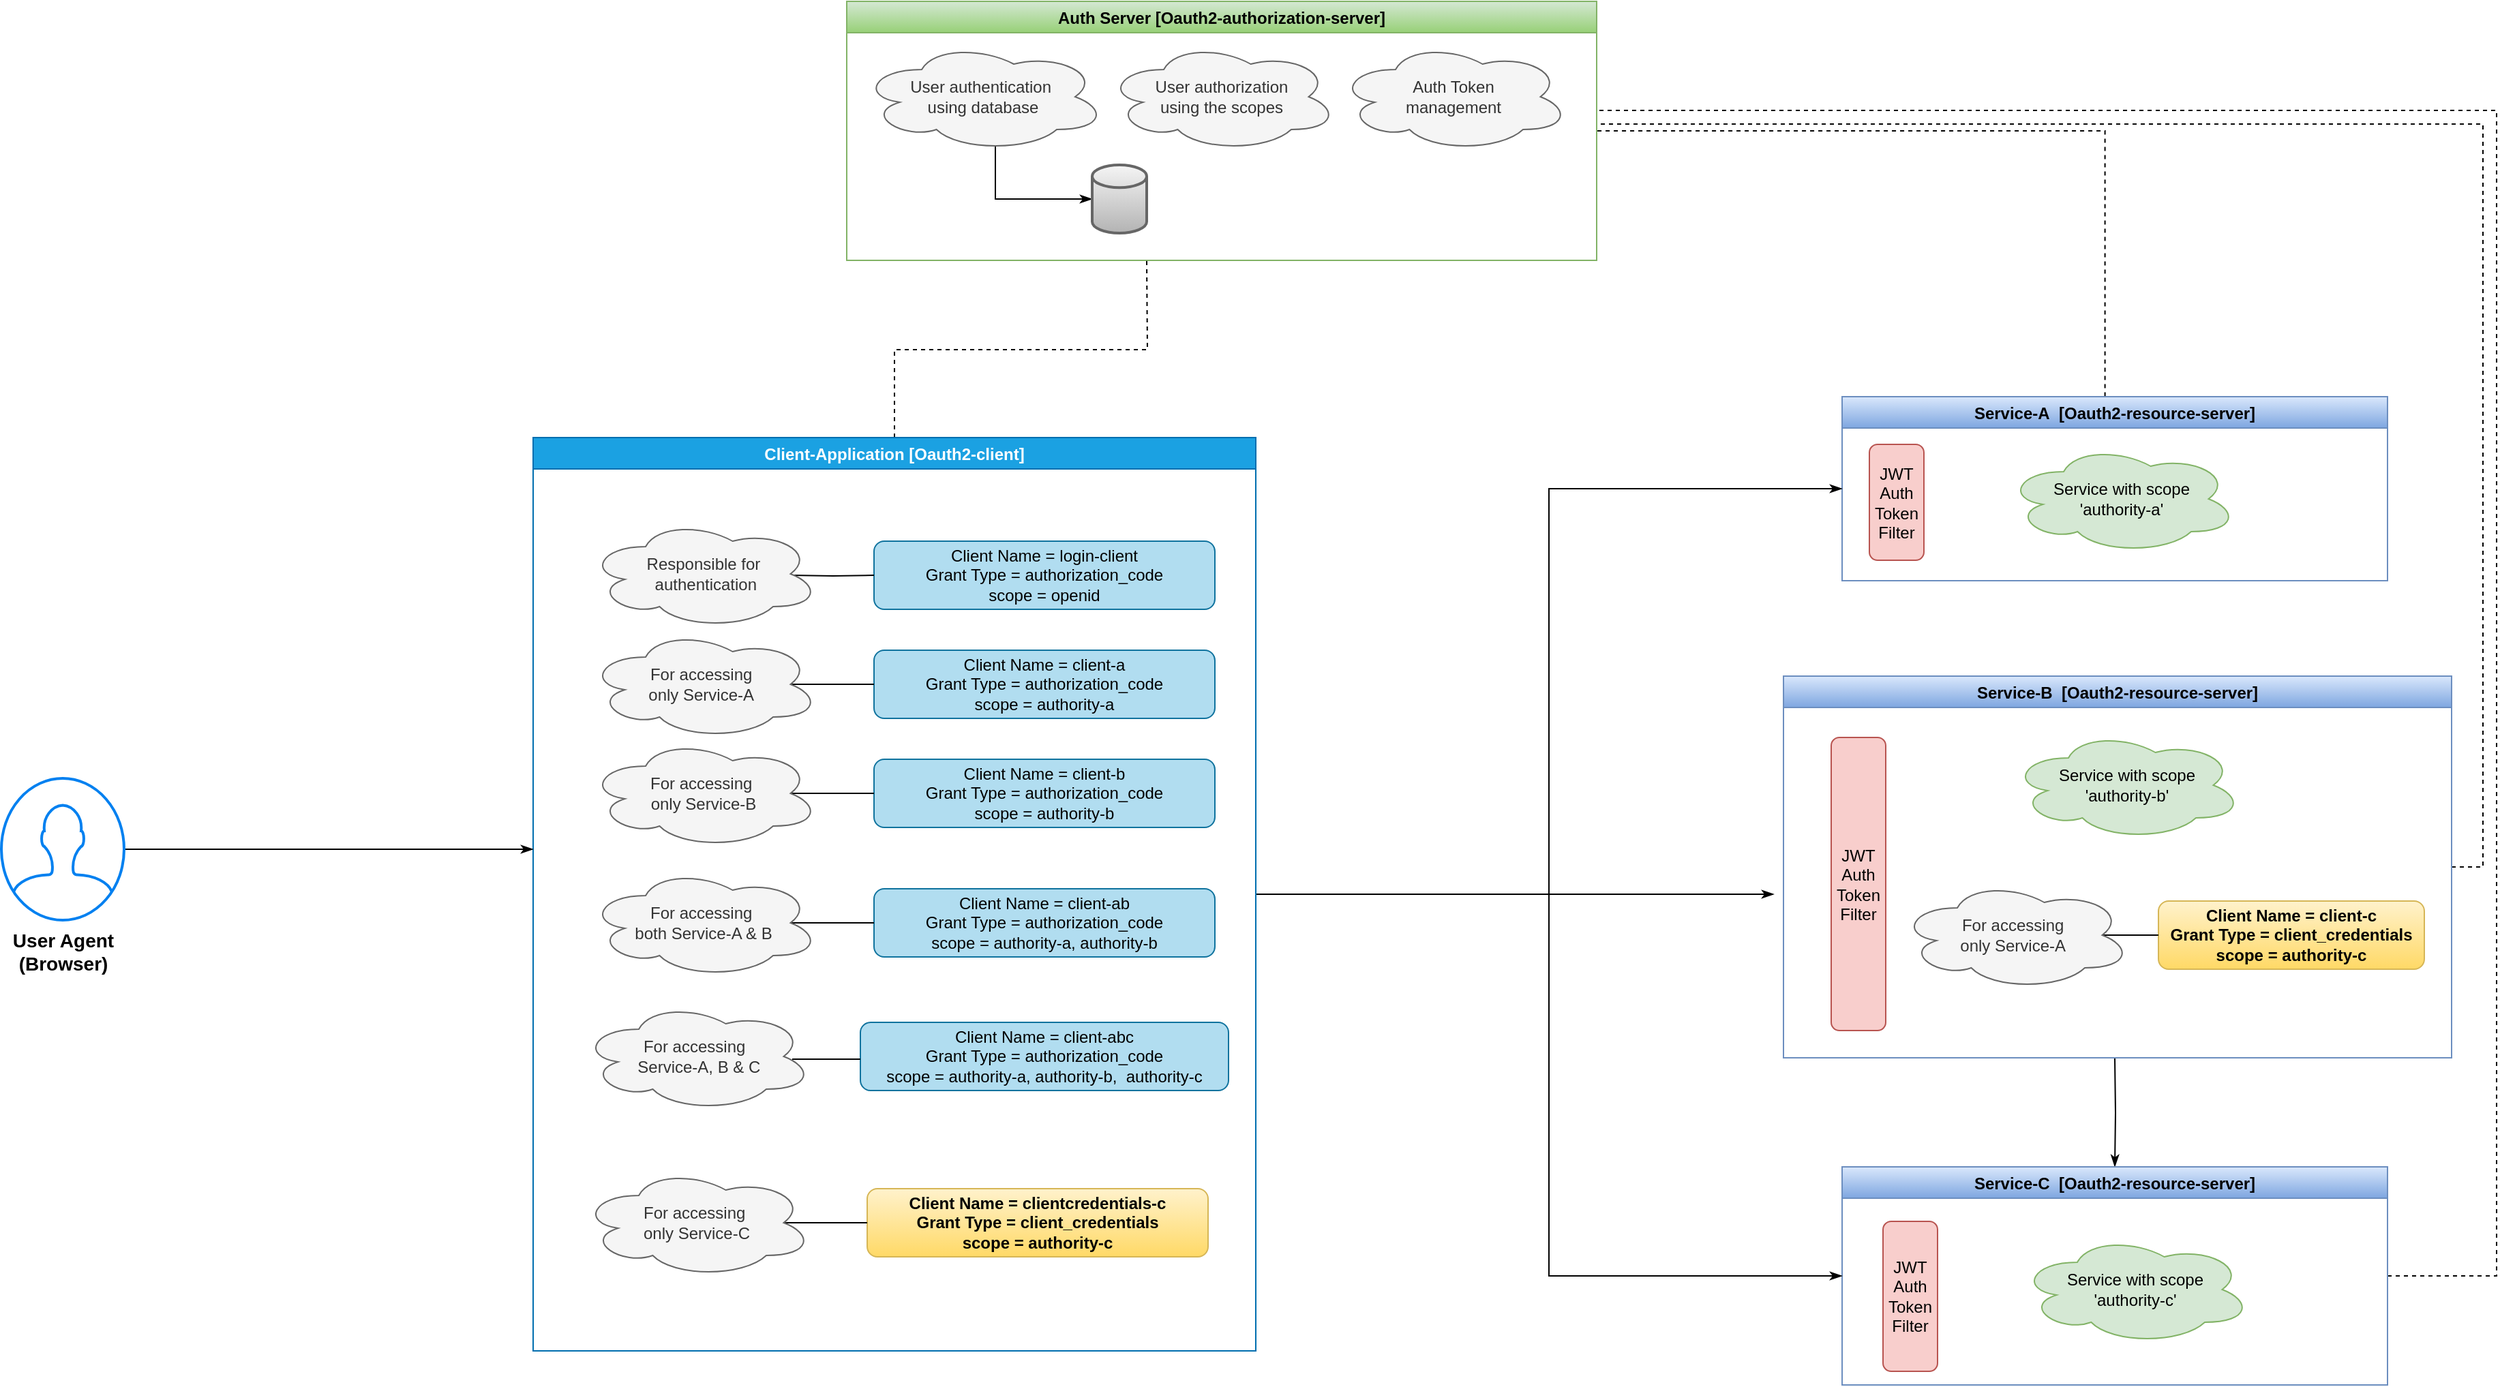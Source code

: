 <mxfile version="17.2.4" type="device"><diagram id="-UWirGVA0BzsPEJHrist" name="Page-1"><mxGraphModel dx="2323" dy="2048" grid="1" gridSize="10" guides="1" tooltips="1" connect="1" arrows="1" fold="1" page="1" pageScale="1" pageWidth="827" pageHeight="1169" math="0" shadow="0"><root><mxCell id="0"/><mxCell id="1" parent="0"/><mxCell id="-LNiv1bwLbjxCn-Gqv6A-70" style="edgeStyle=orthogonalEdgeStyle;rounded=0;orthogonalLoop=1;jettySize=auto;html=1;dashed=1;fontSize=14;endArrow=none;endFill=0;entryX=1;entryY=0.5;entryDx=0;entryDy=0;exitX=0.482;exitY=-0.002;exitDx=0;exitDy=0;exitPerimeter=0;" edge="1" parent="1" source="-LNiv1bwLbjxCn-Gqv6A-1" target="-LNiv1bwLbjxCn-Gqv6A-14"><mxGeometry relative="1" as="geometry"><mxPoint x="880" y="40" as="targetPoint"/></mxGeometry></mxCell><mxCell id="-LNiv1bwLbjxCn-Gqv6A-1" value="Service-A  [Oauth2-resource-server]" style="swimlane;fillColor=#dae8fc;gradientColor=#7ea6e0;strokeColor=#6c8ebf;" vertex="1" parent="1"><mxGeometry x="750" y="260" width="400" height="135" as="geometry"/></mxCell><mxCell id="-LNiv1bwLbjxCn-Gqv6A-5" value="Service with scope&lt;br&gt;'authority-a'" style="ellipse;shape=cloud;whiteSpace=wrap;html=1;fillColor=#d5e8d4;strokeColor=#82b366;" vertex="1" parent="-LNiv1bwLbjxCn-Gqv6A-1"><mxGeometry x="120" y="35" width="170" height="80" as="geometry"/></mxCell><mxCell id="-LNiv1bwLbjxCn-Gqv6A-8" value="JWT&lt;br&gt;Auth Token&lt;br&gt;Filter&lt;br&gt;" style="rounded=1;whiteSpace=wrap;html=1;fillColor=#f8cecc;strokeColor=#b85450;" vertex="1" parent="-LNiv1bwLbjxCn-Gqv6A-1"><mxGeometry x="20" y="35" width="40" height="85" as="geometry"/></mxCell><mxCell id="-LNiv1bwLbjxCn-Gqv6A-43" style="edgeStyle=orthogonalEdgeStyle;rounded=0;orthogonalLoop=1;jettySize=auto;html=1;entryX=0.5;entryY=0;entryDx=0;entryDy=0;endArrow=classicThin;endFill=1;" edge="1" parent="1" target="-LNiv1bwLbjxCn-Gqv6A-3"><mxGeometry relative="1" as="geometry"><mxPoint x="950" y="745" as="sourcePoint"/></mxGeometry></mxCell><mxCell id="-LNiv1bwLbjxCn-Gqv6A-71" style="edgeStyle=orthogonalEdgeStyle;rounded=0;orthogonalLoop=1;jettySize=auto;html=1;dashed=1;fontSize=14;endArrow=none;endFill=0;" edge="1" parent="1" source="-LNiv1bwLbjxCn-Gqv6A-2"><mxGeometry relative="1" as="geometry"><mxPoint x="570" y="50" as="targetPoint"/><Array as="points"><mxPoint x="1220" y="605"/><mxPoint x="1220" y="60"/><mxPoint x="570" y="60"/></Array></mxGeometry></mxCell><mxCell id="-LNiv1bwLbjxCn-Gqv6A-2" value="Service-B  [Oauth2-resource-server]" style="swimlane;fillColor=#dae8fc;gradientColor=#7ea6e0;strokeColor=#6c8ebf;" vertex="1" parent="1"><mxGeometry x="707" y="465" width="490" height="280" as="geometry"/></mxCell><mxCell id="-LNiv1bwLbjxCn-Gqv6A-6" value="Service with scope&lt;br&gt;'authority-b'" style="ellipse;shape=cloud;whiteSpace=wrap;html=1;fillColor=#d5e8d4;strokeColor=#82b366;" vertex="1" parent="-LNiv1bwLbjxCn-Gqv6A-2"><mxGeometry x="166.5" y="40" width="170" height="80" as="geometry"/></mxCell><mxCell id="-LNiv1bwLbjxCn-Gqv6A-11" value="JWT&lt;br&gt;Auth Token&lt;br&gt;Filter&lt;br&gt;" style="rounded=1;whiteSpace=wrap;html=1;fillColor=#f8cecc;strokeColor=#b85450;" vertex="1" parent="-LNiv1bwLbjxCn-Gqv6A-2"><mxGeometry x="35" y="45" width="40" height="215" as="geometry"/></mxCell><mxCell id="-LNiv1bwLbjxCn-Gqv6A-40" value="Client Name = client-c&lt;br&gt;Grant Type = client_credentials&lt;br&gt;scope = authority-c" style="rounded=1;whiteSpace=wrap;html=1;fillColor=#fff2cc;strokeColor=#d6b656;fontStyle=1;gradientColor=#ffd966;" vertex="1" parent="-LNiv1bwLbjxCn-Gqv6A-2"><mxGeometry x="275" y="165" width="195" height="50" as="geometry"/></mxCell><mxCell id="-LNiv1bwLbjxCn-Gqv6A-41" style="edgeStyle=orthogonalEdgeStyle;rounded=0;orthogonalLoop=1;jettySize=auto;html=1;entryX=0;entryY=0.5;entryDx=0;entryDy=0;endArrow=none;endFill=0;exitX=0.875;exitY=0.5;exitDx=0;exitDy=0;exitPerimeter=0;" edge="1" parent="-LNiv1bwLbjxCn-Gqv6A-2" source="-LNiv1bwLbjxCn-Gqv6A-42" target="-LNiv1bwLbjxCn-Gqv6A-40"><mxGeometry relative="1" as="geometry"/></mxCell><mxCell id="-LNiv1bwLbjxCn-Gqv6A-42" value="For accessing&amp;nbsp;&lt;br&gt;only Service-A&amp;nbsp;" style="ellipse;shape=cloud;whiteSpace=wrap;html=1;fillColor=#f5f5f5;fontColor=#333333;strokeColor=#666666;" vertex="1" parent="-LNiv1bwLbjxCn-Gqv6A-2"><mxGeometry x="85" y="150" width="170" height="80" as="geometry"/></mxCell><mxCell id="-LNiv1bwLbjxCn-Gqv6A-72" style="edgeStyle=orthogonalEdgeStyle;rounded=0;orthogonalLoop=1;jettySize=auto;html=1;dashed=1;fontSize=14;endArrow=none;endFill=0;" edge="1" parent="1" source="-LNiv1bwLbjxCn-Gqv6A-3"><mxGeometry relative="1" as="geometry"><mxPoint x="570" y="37.778" as="targetPoint"/><Array as="points"><mxPoint x="1230" y="905"/><mxPoint x="1230" y="50"/><mxPoint x="570" y="50"/></Array></mxGeometry></mxCell><mxCell id="-LNiv1bwLbjxCn-Gqv6A-3" value="Service-C  [Oauth2-resource-server]" style="swimlane;fillColor=#dae8fc;gradientColor=#7ea6e0;strokeColor=#6c8ebf;" vertex="1" parent="1"><mxGeometry x="750" y="825" width="400" height="160" as="geometry"/></mxCell><mxCell id="-LNiv1bwLbjxCn-Gqv6A-7" value="Service with scope&lt;br&gt;'authority-c'" style="ellipse;shape=cloud;whiteSpace=wrap;html=1;fillColor=#d5e8d4;strokeColor=#82b366;" vertex="1" parent="-LNiv1bwLbjxCn-Gqv6A-3"><mxGeometry x="130" y="50" width="170" height="80" as="geometry"/></mxCell><mxCell id="-LNiv1bwLbjxCn-Gqv6A-12" value="JWT&lt;br&gt;Auth Token&lt;br&gt;Filter&lt;br&gt;" style="rounded=1;whiteSpace=wrap;html=1;fillColor=#f8cecc;strokeColor=#b85450;" vertex="1" parent="-LNiv1bwLbjxCn-Gqv6A-3"><mxGeometry x="30" y="40" width="40" height="110" as="geometry"/></mxCell><mxCell id="-LNiv1bwLbjxCn-Gqv6A-14" value="Auth Server [Oauth2-authorization-server]" style="swimlane;startSize=23;fillColor=#d5e8d4;gradientColor=#97d077;strokeColor=#82b366;fontStyle=1;rounded=0;" vertex="1" parent="1"><mxGeometry x="20" y="-30" width="550" height="190" as="geometry"/></mxCell><mxCell id="-LNiv1bwLbjxCn-Gqv6A-68" style="edgeStyle=orthogonalEdgeStyle;rounded=0;orthogonalLoop=1;jettySize=auto;html=1;exitX=0.55;exitY=0.95;exitDx=0;exitDy=0;exitPerimeter=0;entryX=0;entryY=0.5;entryDx=0;entryDy=0;entryPerimeter=0;fontSize=14;endArrow=classicThin;endFill=1;" edge="1" parent="-LNiv1bwLbjxCn-Gqv6A-14" source="-LNiv1bwLbjxCn-Gqv6A-63" target="-LNiv1bwLbjxCn-Gqv6A-67"><mxGeometry relative="1" as="geometry"/></mxCell><mxCell id="-LNiv1bwLbjxCn-Gqv6A-63" value="User authentication&amp;nbsp;&lt;br&gt;using database&lt;br&gt;" style="ellipse;shape=cloud;whiteSpace=wrap;html=1;fillColor=#f5f5f5;fontColor=#333333;strokeColor=#666666;" vertex="1" parent="-LNiv1bwLbjxCn-Gqv6A-14"><mxGeometry x="10" y="30" width="180" height="80" as="geometry"/></mxCell><mxCell id="-LNiv1bwLbjxCn-Gqv6A-64" value="User authorization&lt;br&gt;using the scopes" style="ellipse;shape=cloud;whiteSpace=wrap;html=1;fillColor=#f5f5f5;fontColor=#333333;strokeColor=#666666;" vertex="1" parent="-LNiv1bwLbjxCn-Gqv6A-14"><mxGeometry x="190" y="30" width="170" height="80" as="geometry"/></mxCell><mxCell id="-LNiv1bwLbjxCn-Gqv6A-65" value="Auth Token &lt;br&gt;management" style="ellipse;shape=cloud;whiteSpace=wrap;html=1;fillColor=#f5f5f5;fontColor=#333333;strokeColor=#666666;" vertex="1" parent="-LNiv1bwLbjxCn-Gqv6A-14"><mxGeometry x="360" y="30" width="170" height="80" as="geometry"/></mxCell><mxCell id="-LNiv1bwLbjxCn-Gqv6A-67" value="" style="strokeWidth=2;html=1;shape=mxgraph.flowchart.database;whiteSpace=wrap;fontSize=14;fillColor=#f5f5f5;gradientColor=#b3b3b3;strokeColor=#666666;" vertex="1" parent="-LNiv1bwLbjxCn-Gqv6A-14"><mxGeometry x="180" y="120" width="40" height="50" as="geometry"/></mxCell><mxCell id="-LNiv1bwLbjxCn-Gqv6A-57" style="edgeStyle=orthogonalEdgeStyle;rounded=0;orthogonalLoop=1;jettySize=auto;html=1;entryX=0;entryY=0.5;entryDx=0;entryDy=0;endArrow=classicThin;endFill=1;" edge="1" parent="1" source="-LNiv1bwLbjxCn-Gqv6A-17" target="-LNiv1bwLbjxCn-Gqv6A-1"><mxGeometry relative="1" as="geometry"/></mxCell><mxCell id="-LNiv1bwLbjxCn-Gqv6A-58" style="edgeStyle=orthogonalEdgeStyle;rounded=0;orthogonalLoop=1;jettySize=auto;html=1;endArrow=classicThin;endFill=1;" edge="1" parent="1" source="-LNiv1bwLbjxCn-Gqv6A-17"><mxGeometry relative="1" as="geometry"><mxPoint x="700" y="625.0" as="targetPoint"/></mxGeometry></mxCell><mxCell id="-LNiv1bwLbjxCn-Gqv6A-59" style="edgeStyle=orthogonalEdgeStyle;rounded=0;orthogonalLoop=1;jettySize=auto;html=1;entryX=0;entryY=0.5;entryDx=0;entryDy=0;endArrow=classicThin;endFill=1;" edge="1" parent="1" source="-LNiv1bwLbjxCn-Gqv6A-17" target="-LNiv1bwLbjxCn-Gqv6A-3"><mxGeometry relative="1" as="geometry"/></mxCell><mxCell id="-LNiv1bwLbjxCn-Gqv6A-69" style="edgeStyle=orthogonalEdgeStyle;rounded=0;orthogonalLoop=1;jettySize=auto;html=1;fontSize=14;endArrow=none;endFill=0;dashed=1;" edge="1" parent="1" source="-LNiv1bwLbjxCn-Gqv6A-17"><mxGeometry relative="1" as="geometry"><mxPoint x="240" y="160" as="targetPoint"/></mxGeometry></mxCell><mxCell id="-LNiv1bwLbjxCn-Gqv6A-17" value="Client-Application [Oauth2-client]" style="swimlane;startSize=23;fillColor=#1ba1e2;strokeColor=#006EAF;fontColor=#ffffff;" vertex="1" parent="1"><mxGeometry x="-210" y="290" width="530" height="670" as="geometry"/></mxCell><mxCell id="-LNiv1bwLbjxCn-Gqv6A-18" value="Client Name = login-client&lt;br&gt;Grant Type = authorization_code&lt;br&gt;scope = openid" style="rounded=1;whiteSpace=wrap;html=1;fillColor=#b1ddf0;strokeColor=#10739e;" vertex="1" parent="-LNiv1bwLbjxCn-Gqv6A-17"><mxGeometry x="250" y="76" width="250" height="50" as="geometry"/></mxCell><mxCell id="-LNiv1bwLbjxCn-Gqv6A-21" style="edgeStyle=orthogonalEdgeStyle;rounded=0;orthogonalLoop=1;jettySize=auto;html=1;entryX=0;entryY=0.5;entryDx=0;entryDy=0;endArrow=none;endFill=0;exitX=0.875;exitY=0.5;exitDx=0;exitDy=0;exitPerimeter=0;" edge="1" parent="-LNiv1bwLbjxCn-Gqv6A-17" target="-LNiv1bwLbjxCn-Gqv6A-18"><mxGeometry relative="1" as="geometry"><mxPoint x="188.75" y="101.0" as="sourcePoint"/></mxGeometry></mxCell><mxCell id="-LNiv1bwLbjxCn-Gqv6A-20" value="Responsible for&lt;br&gt;&amp;nbsp;authentication" style="ellipse;shape=cloud;whiteSpace=wrap;html=1;fillColor=#f5f5f5;fontColor=#333333;strokeColor=#666666;" vertex="1" parent="-LNiv1bwLbjxCn-Gqv6A-17"><mxGeometry x="40" y="60" width="170" height="80" as="geometry"/></mxCell><mxCell id="-LNiv1bwLbjxCn-Gqv6A-22" value="Client Name = client-a&lt;br&gt;Grant Type = authorization_code&lt;br&gt;scope = authority-a" style="rounded=1;whiteSpace=wrap;html=1;fillColor=#b1ddf0;strokeColor=#10739e;" vertex="1" parent="-LNiv1bwLbjxCn-Gqv6A-17"><mxGeometry x="250" y="156" width="250" height="50" as="geometry"/></mxCell><mxCell id="-LNiv1bwLbjxCn-Gqv6A-23" style="edgeStyle=orthogonalEdgeStyle;rounded=0;orthogonalLoop=1;jettySize=auto;html=1;entryX=0;entryY=0.5;entryDx=0;entryDy=0;endArrow=none;endFill=0;exitX=0.875;exitY=0.5;exitDx=0;exitDy=0;exitPerimeter=0;" edge="1" parent="-LNiv1bwLbjxCn-Gqv6A-17" source="-LNiv1bwLbjxCn-Gqv6A-24" target="-LNiv1bwLbjxCn-Gqv6A-22"><mxGeometry relative="1" as="geometry"/></mxCell><mxCell id="-LNiv1bwLbjxCn-Gqv6A-24" value="For accessing&amp;nbsp;&lt;br&gt;only Service-A&amp;nbsp;" style="ellipse;shape=cloud;whiteSpace=wrap;html=1;fillColor=#f5f5f5;fontColor=#333333;strokeColor=#666666;" vertex="1" parent="-LNiv1bwLbjxCn-Gqv6A-17"><mxGeometry x="40" y="141" width="170" height="80" as="geometry"/></mxCell><mxCell id="-LNiv1bwLbjxCn-Gqv6A-25" value="Client Name = client-b&lt;br&gt;Grant Type = authorization_code&lt;br&gt;scope = authority-b" style="rounded=1;whiteSpace=wrap;html=1;fillColor=#b1ddf0;strokeColor=#10739e;" vertex="1" parent="-LNiv1bwLbjxCn-Gqv6A-17"><mxGeometry x="250" y="236" width="250" height="50" as="geometry"/></mxCell><mxCell id="-LNiv1bwLbjxCn-Gqv6A-26" style="edgeStyle=orthogonalEdgeStyle;rounded=0;orthogonalLoop=1;jettySize=auto;html=1;entryX=0;entryY=0.5;entryDx=0;entryDy=0;endArrow=none;endFill=0;exitX=0.875;exitY=0.5;exitDx=0;exitDy=0;exitPerimeter=0;" edge="1" parent="-LNiv1bwLbjxCn-Gqv6A-17" source="-LNiv1bwLbjxCn-Gqv6A-27" target="-LNiv1bwLbjxCn-Gqv6A-25"><mxGeometry relative="1" as="geometry"/></mxCell><mxCell id="-LNiv1bwLbjxCn-Gqv6A-27" value="For accessing&amp;nbsp;&lt;br&gt;only Service-B" style="ellipse;shape=cloud;whiteSpace=wrap;html=1;fillColor=#f5f5f5;fontColor=#333333;strokeColor=#666666;" vertex="1" parent="-LNiv1bwLbjxCn-Gqv6A-17"><mxGeometry x="40" y="221" width="170" height="80" as="geometry"/></mxCell><mxCell id="-LNiv1bwLbjxCn-Gqv6A-31" value="Client Name = client-ab&lt;br&gt;Grant Type = authorization_code&lt;br&gt;scope = authority-a, authority-b" style="rounded=1;whiteSpace=wrap;html=1;fillColor=#b1ddf0;strokeColor=#10739e;" vertex="1" parent="-LNiv1bwLbjxCn-Gqv6A-17"><mxGeometry x="250" y="331" width="250" height="50" as="geometry"/></mxCell><mxCell id="-LNiv1bwLbjxCn-Gqv6A-32" style="edgeStyle=orthogonalEdgeStyle;rounded=0;orthogonalLoop=1;jettySize=auto;html=1;entryX=0;entryY=0.5;entryDx=0;entryDy=0;endArrow=none;endFill=0;exitX=0.875;exitY=0.5;exitDx=0;exitDy=0;exitPerimeter=0;" edge="1" parent="-LNiv1bwLbjxCn-Gqv6A-17" source="-LNiv1bwLbjxCn-Gqv6A-33" target="-LNiv1bwLbjxCn-Gqv6A-31"><mxGeometry relative="1" as="geometry"/></mxCell><mxCell id="-LNiv1bwLbjxCn-Gqv6A-33" value="For accessing&amp;nbsp;&lt;br&gt;both Service-A &amp;amp; B" style="ellipse;shape=cloud;whiteSpace=wrap;html=1;fillColor=#f5f5f5;fontColor=#333333;strokeColor=#666666;" vertex="1" parent="-LNiv1bwLbjxCn-Gqv6A-17"><mxGeometry x="40" y="316" width="170" height="80" as="geometry"/></mxCell><mxCell id="-LNiv1bwLbjxCn-Gqv6A-34" value="Client Name = client-abc&lt;br&gt;Grant Type = authorization_code&lt;br&gt;scope = authority-a, authority-b,&amp;nbsp; authority-c" style="rounded=1;whiteSpace=wrap;html=1;fillColor=#b1ddf0;strokeColor=#10739e;" vertex="1" parent="-LNiv1bwLbjxCn-Gqv6A-17"><mxGeometry x="240" y="429" width="270" height="50" as="geometry"/></mxCell><mxCell id="-LNiv1bwLbjxCn-Gqv6A-35" style="edgeStyle=orthogonalEdgeStyle;rounded=0;orthogonalLoop=1;jettySize=auto;html=1;endArrow=none;endFill=0;exitX=0.875;exitY=0.5;exitDx=0;exitDy=0;exitPerimeter=0;" edge="1" parent="-LNiv1bwLbjxCn-Gqv6A-17"><mxGeometry relative="1" as="geometry"><mxPoint x="190" y="456" as="sourcePoint"/><mxPoint x="240" y="456" as="targetPoint"/></mxGeometry></mxCell><mxCell id="-LNiv1bwLbjxCn-Gqv6A-36" value="For accessing&amp;nbsp;&lt;br&gt;&amp;nbsp;Service-A, B &amp;amp; C" style="ellipse;shape=cloud;whiteSpace=wrap;html=1;fillColor=#f5f5f5;fontColor=#333333;strokeColor=#666666;" vertex="1" parent="-LNiv1bwLbjxCn-Gqv6A-17"><mxGeometry x="35" y="414" width="170" height="80" as="geometry"/></mxCell><mxCell id="-LNiv1bwLbjxCn-Gqv6A-37" value="&lt;b&gt;Client Name = clientcredentials-c&lt;br&gt;Grant Type = client_credentials&lt;br&gt;scope = authority-c&lt;/b&gt;" style="rounded=1;whiteSpace=wrap;html=1;fillColor=#fff2cc;strokeColor=#d6b656;gradientColor=#ffd966;" vertex="1" parent="-LNiv1bwLbjxCn-Gqv6A-17"><mxGeometry x="245" y="551" width="250" height="50" as="geometry"/></mxCell><mxCell id="-LNiv1bwLbjxCn-Gqv6A-38" style="edgeStyle=orthogonalEdgeStyle;rounded=0;orthogonalLoop=1;jettySize=auto;html=1;entryX=0;entryY=0.5;entryDx=0;entryDy=0;endArrow=none;endFill=0;exitX=0.875;exitY=0.5;exitDx=0;exitDy=0;exitPerimeter=0;" edge="1" parent="-LNiv1bwLbjxCn-Gqv6A-17" source="-LNiv1bwLbjxCn-Gqv6A-39" target="-LNiv1bwLbjxCn-Gqv6A-37"><mxGeometry relative="1" as="geometry"/></mxCell><mxCell id="-LNiv1bwLbjxCn-Gqv6A-39" value="For accessing&amp;nbsp;&lt;br&gt;only Service-C" style="ellipse;shape=cloud;whiteSpace=wrap;html=1;fillColor=#f5f5f5;fontColor=#333333;strokeColor=#666666;" vertex="1" parent="-LNiv1bwLbjxCn-Gqv6A-17"><mxGeometry x="35" y="536" width="170" height="80" as="geometry"/></mxCell><mxCell id="-LNiv1bwLbjxCn-Gqv6A-62" style="edgeStyle=orthogonalEdgeStyle;rounded=0;orthogonalLoop=1;jettySize=auto;html=1;fontSize=14;endArrow=classicThin;endFill=1;" edge="1" parent="1" source="-LNiv1bwLbjxCn-Gqv6A-60"><mxGeometry relative="1" as="geometry"><mxPoint x="-210" y="592" as="targetPoint"/></mxGeometry></mxCell><mxCell id="-LNiv1bwLbjxCn-Gqv6A-60" value="&lt;b style=&quot;font-size: 14px&quot;&gt;User Agent &lt;br&gt;(Browser)&lt;/b&gt;" style="html=1;verticalLabelPosition=bottom;align=center;labelBackgroundColor=#ffffff;verticalAlign=top;strokeWidth=2;strokeColor=#0080F0;shadow=0;dashed=0;shape=mxgraph.ios7.icons.user;" vertex="1" parent="1"><mxGeometry x="-600" y="540" width="90" height="104" as="geometry"/></mxCell></root></mxGraphModel></diagram></mxfile>